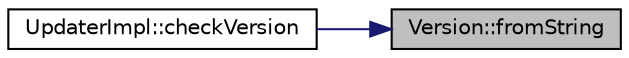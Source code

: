 digraph "Version::fromString"
{
 // LATEX_PDF_SIZE
  edge [fontname="Helvetica",fontsize="10",labelfontname="Helvetica",labelfontsize="10"];
  node [fontname="Helvetica",fontsize="10",shape=record];
  rankdir="RL";
  Node1 [label="Version::fromString",height=0.2,width=0.4,color="black", fillcolor="grey75", style="filled", fontcolor="black",tooltip=" "];
  Node1 -> Node2 [dir="back",color="midnightblue",fontsize="10",style="solid",fontname="Helvetica"];
  Node2 [label="UpdaterImpl::checkVersion",height=0.2,width=0.4,color="black", fillcolor="white", style="filled",URL="$class_updater_impl.html#a0bc443f591dad3d2d80b413b4cc0f50b",tooltip=" "];
}

